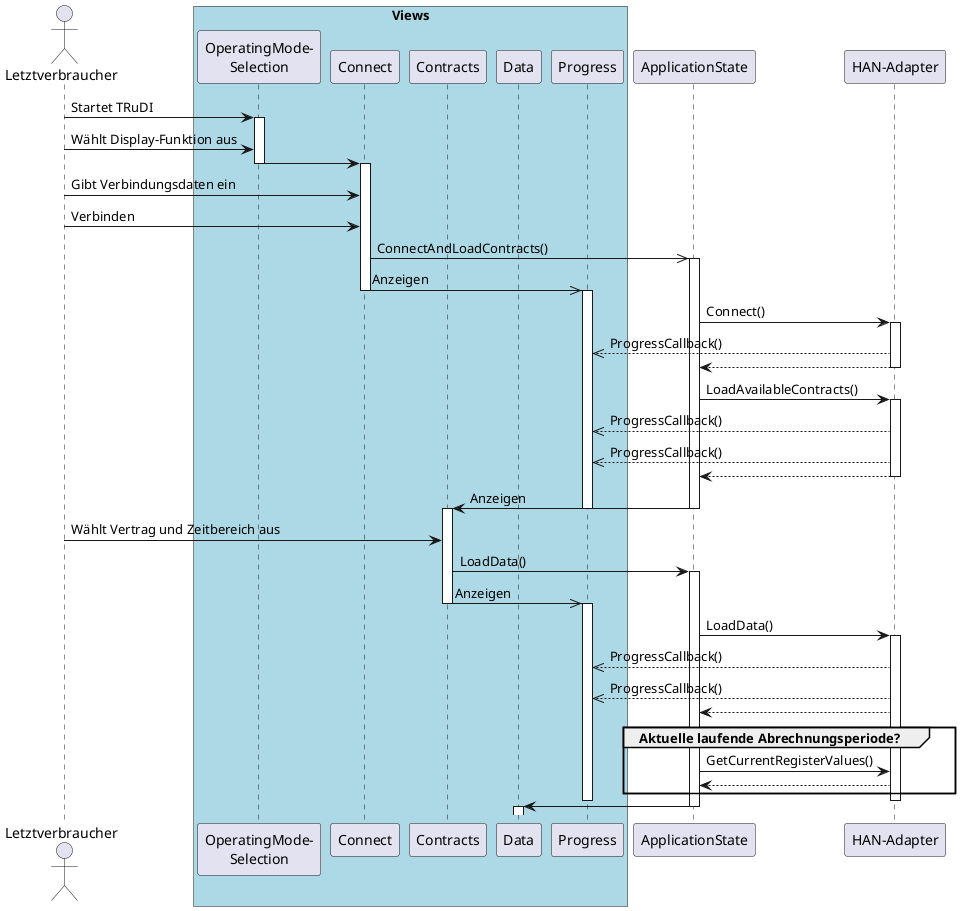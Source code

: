 @startuml


actor Letztverbraucher

box "Views" #LightBlue
    participant "OperatingMode-\nSelection" as OpModSelView 
    participant "Connect" as ConnectView 
    participant "Contracts" as ContractsView
    participant "Data" as DataView
    participant "Progress" as ProgressView
end box

participant "ApplicationState" as AppState
participant "HAN-Adapter" as HanAdapter

Letztverbraucher -> OpModSelView : Startet TRuDI
activate OpModSelView

Letztverbraucher -> OpModSelView : Wählt Display-Funktion aus
OpModSelView -> ConnectView
deactivate OpModSelView

activate ConnectView
Letztverbraucher -> ConnectView : Gibt Verbindungsdaten ein
Letztverbraucher -> ConnectView : Verbinden

ConnectView ->> AppState : ConnectAndLoadContracts()
activate AppState

ConnectView ->> ProgressView : Anzeigen
deactivate ConnectView
activate ProgressView

AppState -> HanAdapter : Connect()
activate HanAdapter
ProgressView <<-- HanAdapter : ProgressCallback()
AppState <-- HanAdapter
deactivate HanAdapter

AppState -> HanAdapter : LoadAvailableContracts()
activate HanAdapter
ProgressView <<-- HanAdapter : ProgressCallback()
ProgressView <<-- HanAdapter : ProgressCallback()
AppState <-- HanAdapter 
deactivate HanAdapter

AppState -> ContractsView : Anzeigen
deactivate ProgressView
deactivate AppState
activate ContractsView

Letztverbraucher -> ContractsView : Wählt Vertrag und Zeitbereich aus

ContractsView -> AppState : LoadData()
activate AppState

ContractsView ->> ProgressView : Anzeigen
deactivate ConnectView
activate ProgressView
deactivate ContractsView

AppState -> HanAdapter : LoadData()
activate HanAdapter
ProgressView <<-- HanAdapter : ProgressCallback()
ProgressView <<-- HanAdapter : ProgressCallback()
AppState <-- HanAdapter 

group Aktuelle laufende Abrechnungsperiode?
    AppState -> HanAdapter : GetCurrentRegisterValues()
    AppState <-- HanAdapter 
end

deactivate HanAdapter
deactivate ProgressView

AppState -> DataView
deactivate AppState

activate DataView

@enduml


